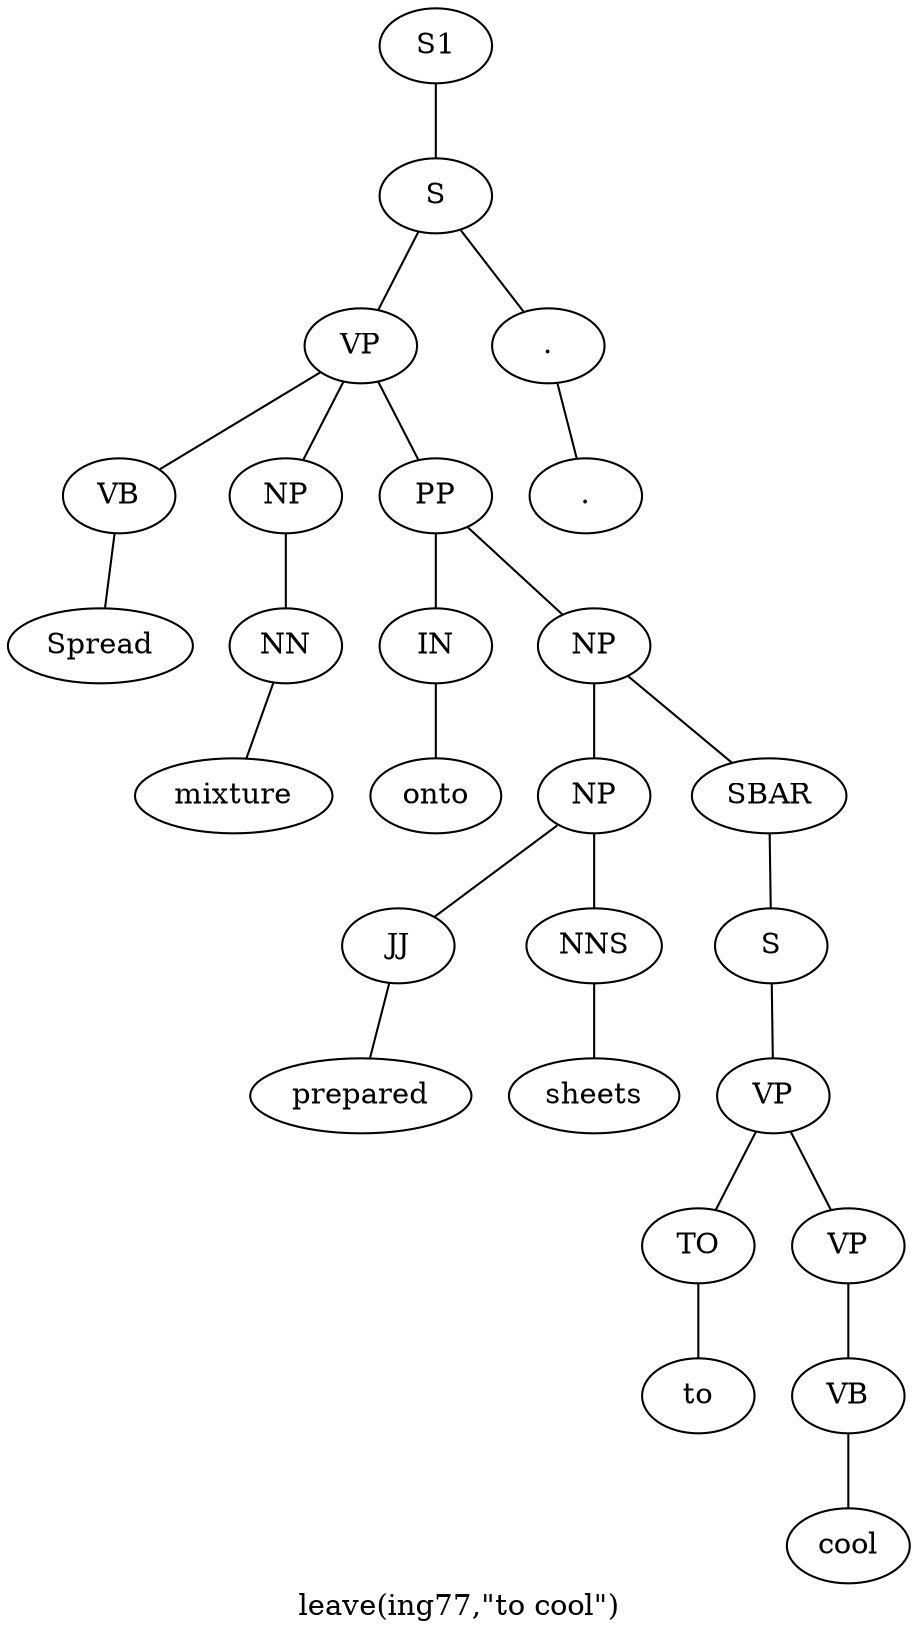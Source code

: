 graph SyntaxGraph {
	label = "leave(ing77,\"to cool\")";
	Node0 [label="S1"];
	Node1 [label="S"];
	Node2 [label="VP"];
	Node3 [label="VB"];
	Node4 [label="Spread"];
	Node5 [label="NP"];
	Node6 [label="NN"];
	Node7 [label="mixture"];
	Node8 [label="PP"];
	Node9 [label="IN"];
	Node10 [label="onto"];
	Node11 [label="NP"];
	Node12 [label="NP"];
	Node13 [label="JJ"];
	Node14 [label="prepared"];
	Node15 [label="NNS"];
	Node16 [label="sheets"];
	Node17 [label="SBAR"];
	Node18 [label="S"];
	Node19 [label="VP"];
	Node20 [label="TO"];
	Node21 [label="to"];
	Node22 [label="VP"];
	Node23 [label="VB"];
	Node24 [label="cool"];
	Node25 [label="."];
	Node26 [label="."];

	Node0 -- Node1;
	Node1 -- Node2;
	Node1 -- Node25;
	Node2 -- Node3;
	Node2 -- Node5;
	Node2 -- Node8;
	Node3 -- Node4;
	Node5 -- Node6;
	Node6 -- Node7;
	Node8 -- Node9;
	Node8 -- Node11;
	Node9 -- Node10;
	Node11 -- Node12;
	Node11 -- Node17;
	Node12 -- Node13;
	Node12 -- Node15;
	Node13 -- Node14;
	Node15 -- Node16;
	Node17 -- Node18;
	Node18 -- Node19;
	Node19 -- Node20;
	Node19 -- Node22;
	Node20 -- Node21;
	Node22 -- Node23;
	Node23 -- Node24;
	Node25 -- Node26;
}